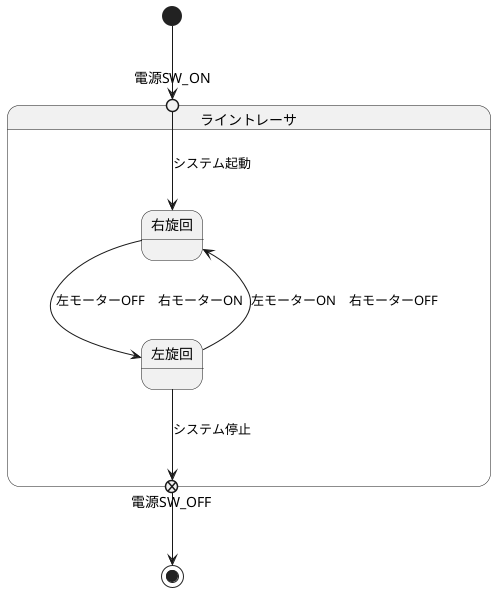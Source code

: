 @startuml ライン
state ライントレーサ{
    state 電源SW_ON <<entryPoint>>
    state 電源SW_OFF<<exitPoint>>
    電源SW_ON -->  右旋回 : システム起動
    
    右旋回 --> 左旋回 : 左モーターOFF　右モーターON
    左旋回 --> 右旋回 : 左モーターON　右モーターOFF
    左旋回 --> 電源SW_OFF : システム停止
}
[*] --> 電源SW_ON
電源SW_OFF --> [*]
@enduml